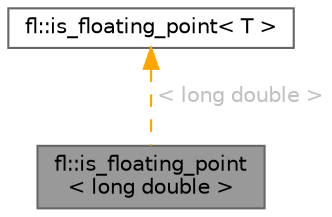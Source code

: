 digraph "fl::is_floating_point&lt; long double &gt;"
{
 // INTERACTIVE_SVG=YES
 // LATEX_PDF_SIZE
  bgcolor="transparent";
  edge [fontname=Helvetica,fontsize=10,labelfontname=Helvetica,labelfontsize=10];
  node [fontname=Helvetica,fontsize=10,shape=box,height=0.2,width=0.4];
  Node1 [id="Node000001",label="fl::is_floating_point\l\< long double \>",height=0.2,width=0.4,color="gray40", fillcolor="grey60", style="filled", fontcolor="black",tooltip=" "];
  Node2 -> Node1 [id="edge1_Node000001_Node000002",dir="back",color="orange",style="dashed",tooltip=" ",label=" \< long double \>",fontcolor="grey" ];
  Node2 [id="Node000002",label="fl::is_floating_point\< T \>",height=0.2,width=0.4,color="gray40", fillcolor="white", style="filled",URL="$d5/d7f/structfl_1_1is__floating__point.html",tooltip=" "];
}
